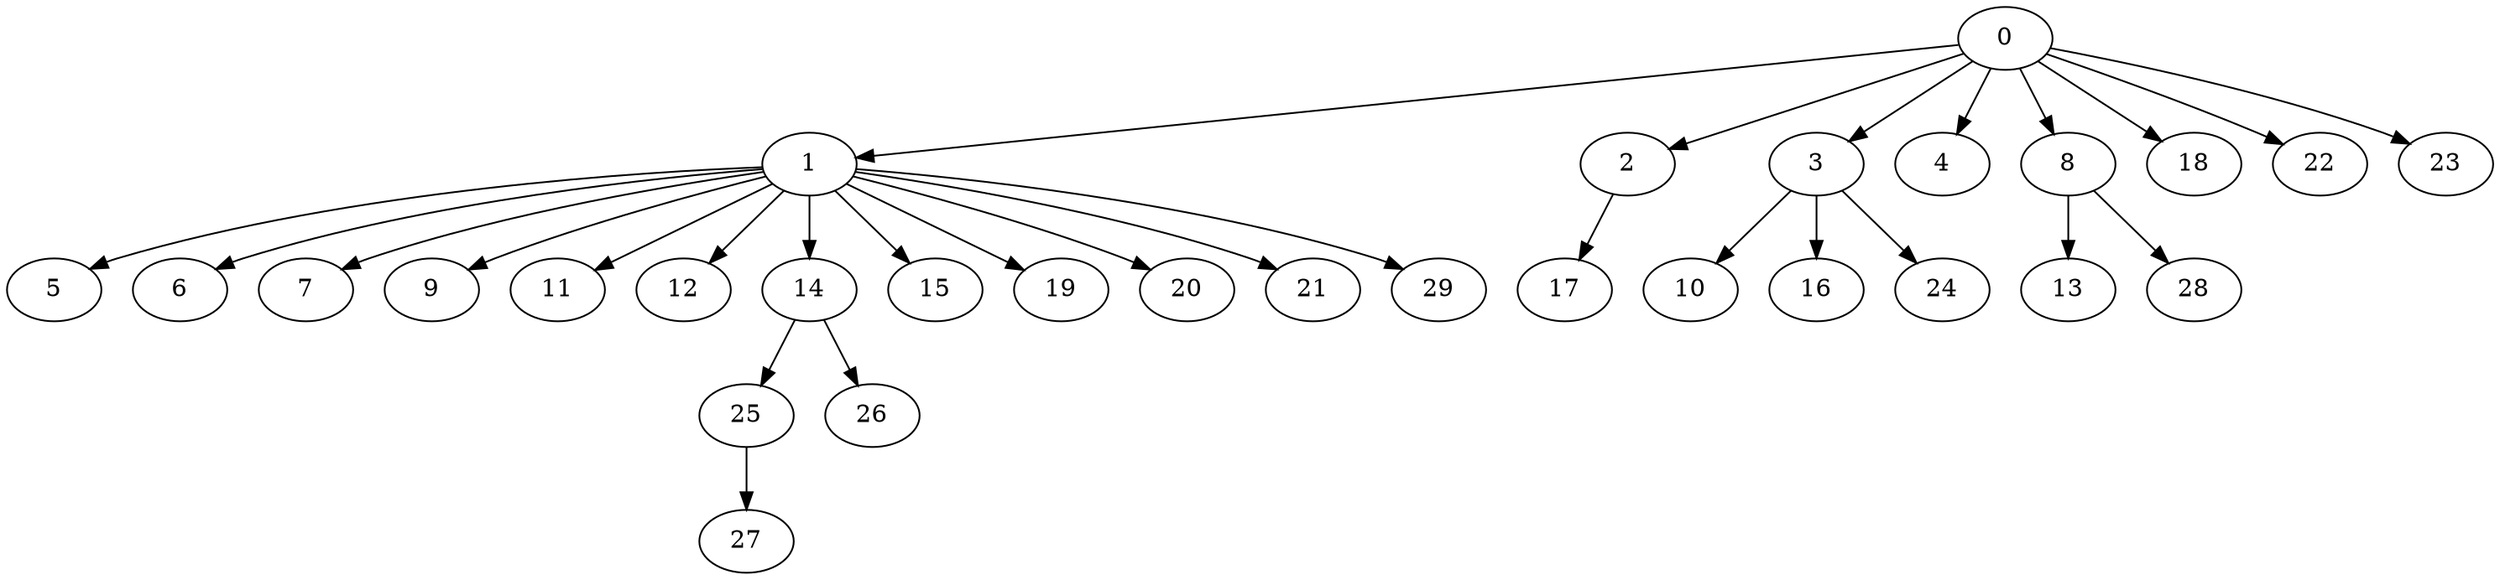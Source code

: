 digraph {
	0 [label=0]
	1 [label=1]
	2 [label=2]
	3 [label=3]
	4 [label=4]
	8 [label=8]
	18 [label=18]
	22 [label=22]
	23 [label=23]
	5 [label=5]
	6 [label=6]
	7 [label=7]
	9 [label=9]
	11 [label=11]
	12 [label=12]
	14 [label=14]
	15 [label=15]
	19 [label=19]
	20 [label=20]
	21 [label=21]
	29 [label=29]
	17 [label=17]
	10 [label=10]
	16 [label=16]
	24 [label=24]
	13 [label=13]
	28 [label=28]
	25 [label=25]
	26 [label=26]
	27 [label=27]
	0 -> 1
	0 -> 2
	0 -> 3
	0 -> 4
	0 -> 8
	0 -> 18
	0 -> 22
	0 -> 23
	1 -> 5
	1 -> 6
	1 -> 7
	1 -> 9
	1 -> 11
	1 -> 12
	1 -> 14
	1 -> 15
	1 -> 19
	1 -> 20
	1 -> 21
	1 -> 29
	2 -> 17
	3 -> 10
	3 -> 16
	3 -> 24
	8 -> 13
	8 -> 28
	14 -> 25
	14 -> 26
	25 -> 27
}
